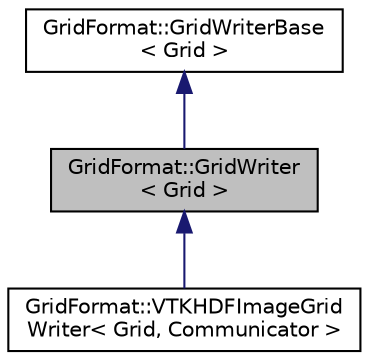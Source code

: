 digraph "GridFormat::GridWriter&lt; Grid &gt;"
{
 // LATEX_PDF_SIZE
  edge [fontname="Helvetica",fontsize="10",labelfontname="Helvetica",labelfontsize="10"];
  node [fontname="Helvetica",fontsize="10",shape=record];
  Node1 [label="GridFormat::GridWriter\l\< Grid \>",height=0.2,width=0.4,color="black", fillcolor="grey75", style="filled", fontcolor="black",tooltip="Abstract base class for grid file writers."];
  Node2 -> Node1 [dir="back",color="midnightblue",fontsize="10",style="solid",fontname="Helvetica"];
  Node2 [label="GridFormat::GridWriterBase\l\< Grid \>",height=0.2,width=0.4,color="black", fillcolor="white", style="filled",URL="$classGridFormat_1_1GridWriterBase.html",tooltip="Base class for all writer implementations."];
  Node1 -> Node3 [dir="back",color="midnightblue",fontsize="10",style="solid",fontname="Helvetica"];
  Node3 [label="GridFormat::VTKHDFImageGrid\lWriter\< Grid, Communicator \>",height=0.2,width=0.4,color="black", fillcolor="white", style="filled",URL="$classGridFormat_1_1VTKHDFImageGridWriter.html",tooltip="TODO: Doc me."];
}
